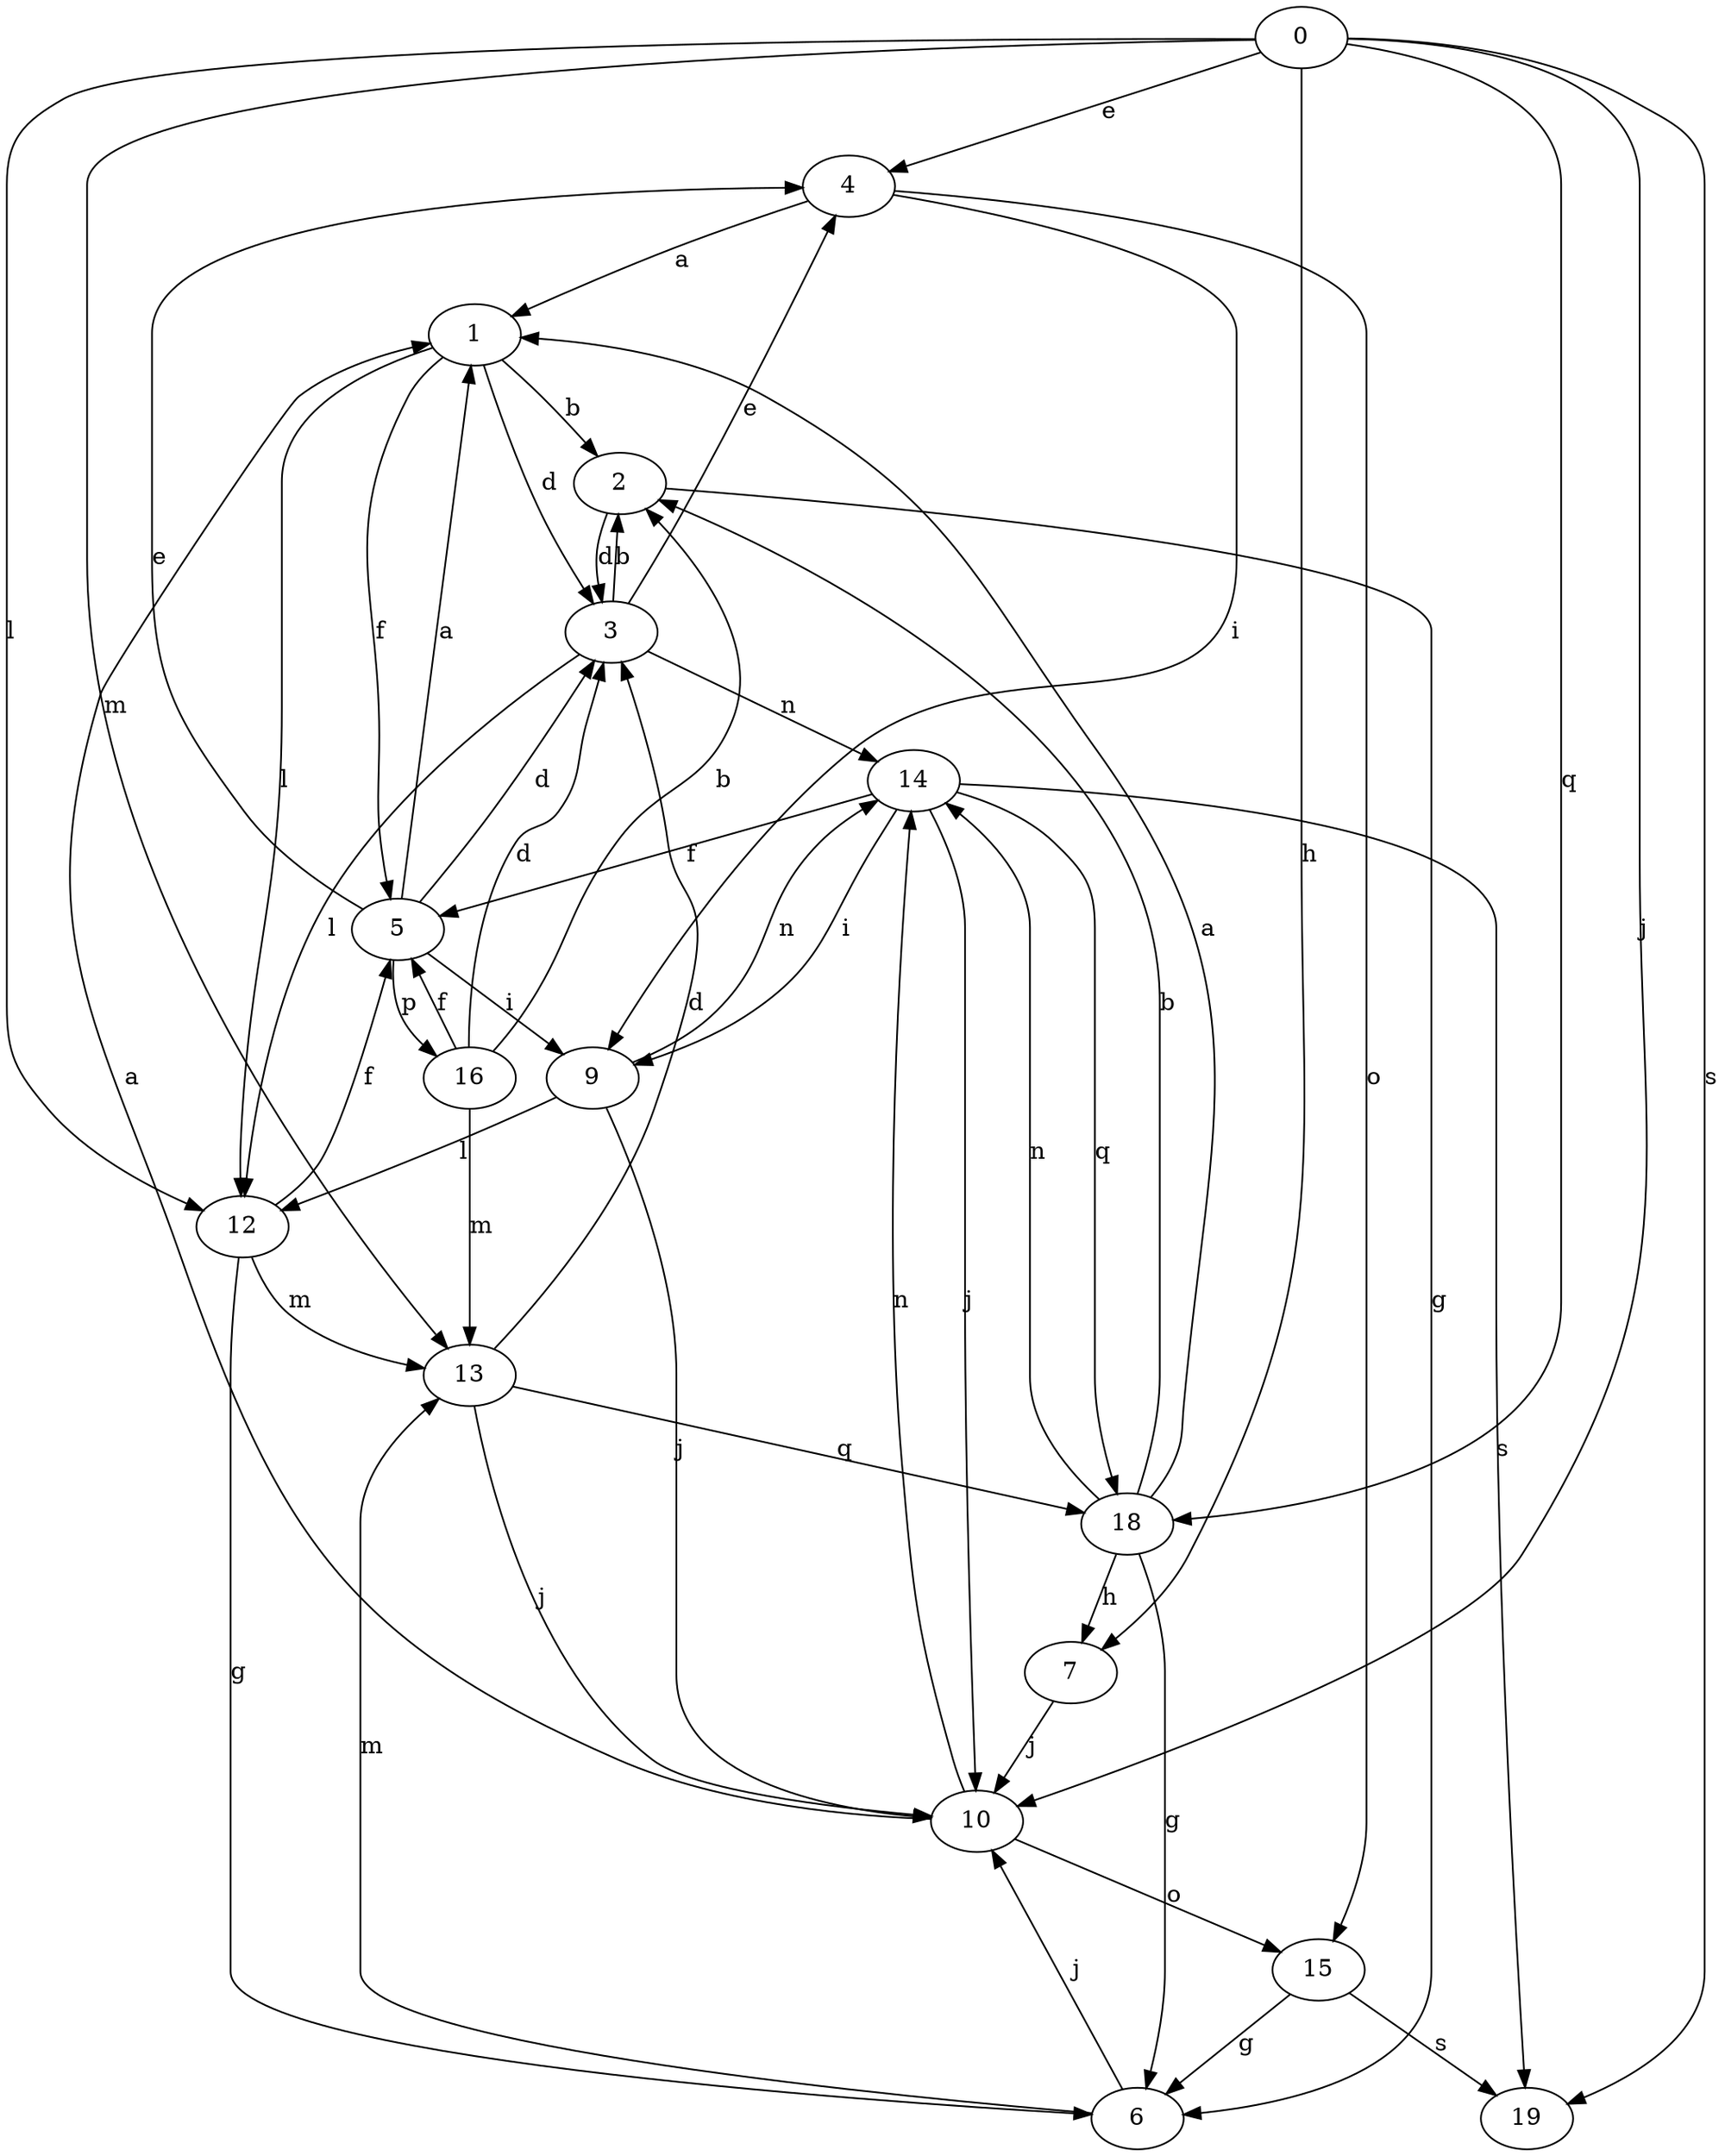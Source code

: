 strict digraph  {
0;
1;
2;
3;
4;
5;
6;
7;
9;
10;
12;
13;
14;
15;
16;
18;
19;
0 -> 4  [label=e];
0 -> 7  [label=h];
0 -> 10  [label=j];
0 -> 12  [label=l];
0 -> 13  [label=m];
0 -> 18  [label=q];
0 -> 19  [label=s];
1 -> 2  [label=b];
1 -> 3  [label=d];
1 -> 5  [label=f];
1 -> 12  [label=l];
2 -> 3  [label=d];
2 -> 6  [label=g];
3 -> 2  [label=b];
3 -> 4  [label=e];
3 -> 12  [label=l];
3 -> 14  [label=n];
4 -> 1  [label=a];
4 -> 9  [label=i];
4 -> 15  [label=o];
5 -> 1  [label=a];
5 -> 3  [label=d];
5 -> 4  [label=e];
5 -> 9  [label=i];
5 -> 16  [label=p];
6 -> 10  [label=j];
6 -> 13  [label=m];
7 -> 10  [label=j];
9 -> 10  [label=j];
9 -> 12  [label=l];
9 -> 14  [label=n];
10 -> 1  [label=a];
10 -> 14  [label=n];
10 -> 15  [label=o];
12 -> 5  [label=f];
12 -> 6  [label=g];
12 -> 13  [label=m];
13 -> 3  [label=d];
13 -> 10  [label=j];
13 -> 18  [label=q];
14 -> 5  [label=f];
14 -> 9  [label=i];
14 -> 10  [label=j];
14 -> 18  [label=q];
14 -> 19  [label=s];
15 -> 6  [label=g];
15 -> 19  [label=s];
16 -> 2  [label=b];
16 -> 3  [label=d];
16 -> 5  [label=f];
16 -> 13  [label=m];
18 -> 1  [label=a];
18 -> 2  [label=b];
18 -> 6  [label=g];
18 -> 7  [label=h];
18 -> 14  [label=n];
}
